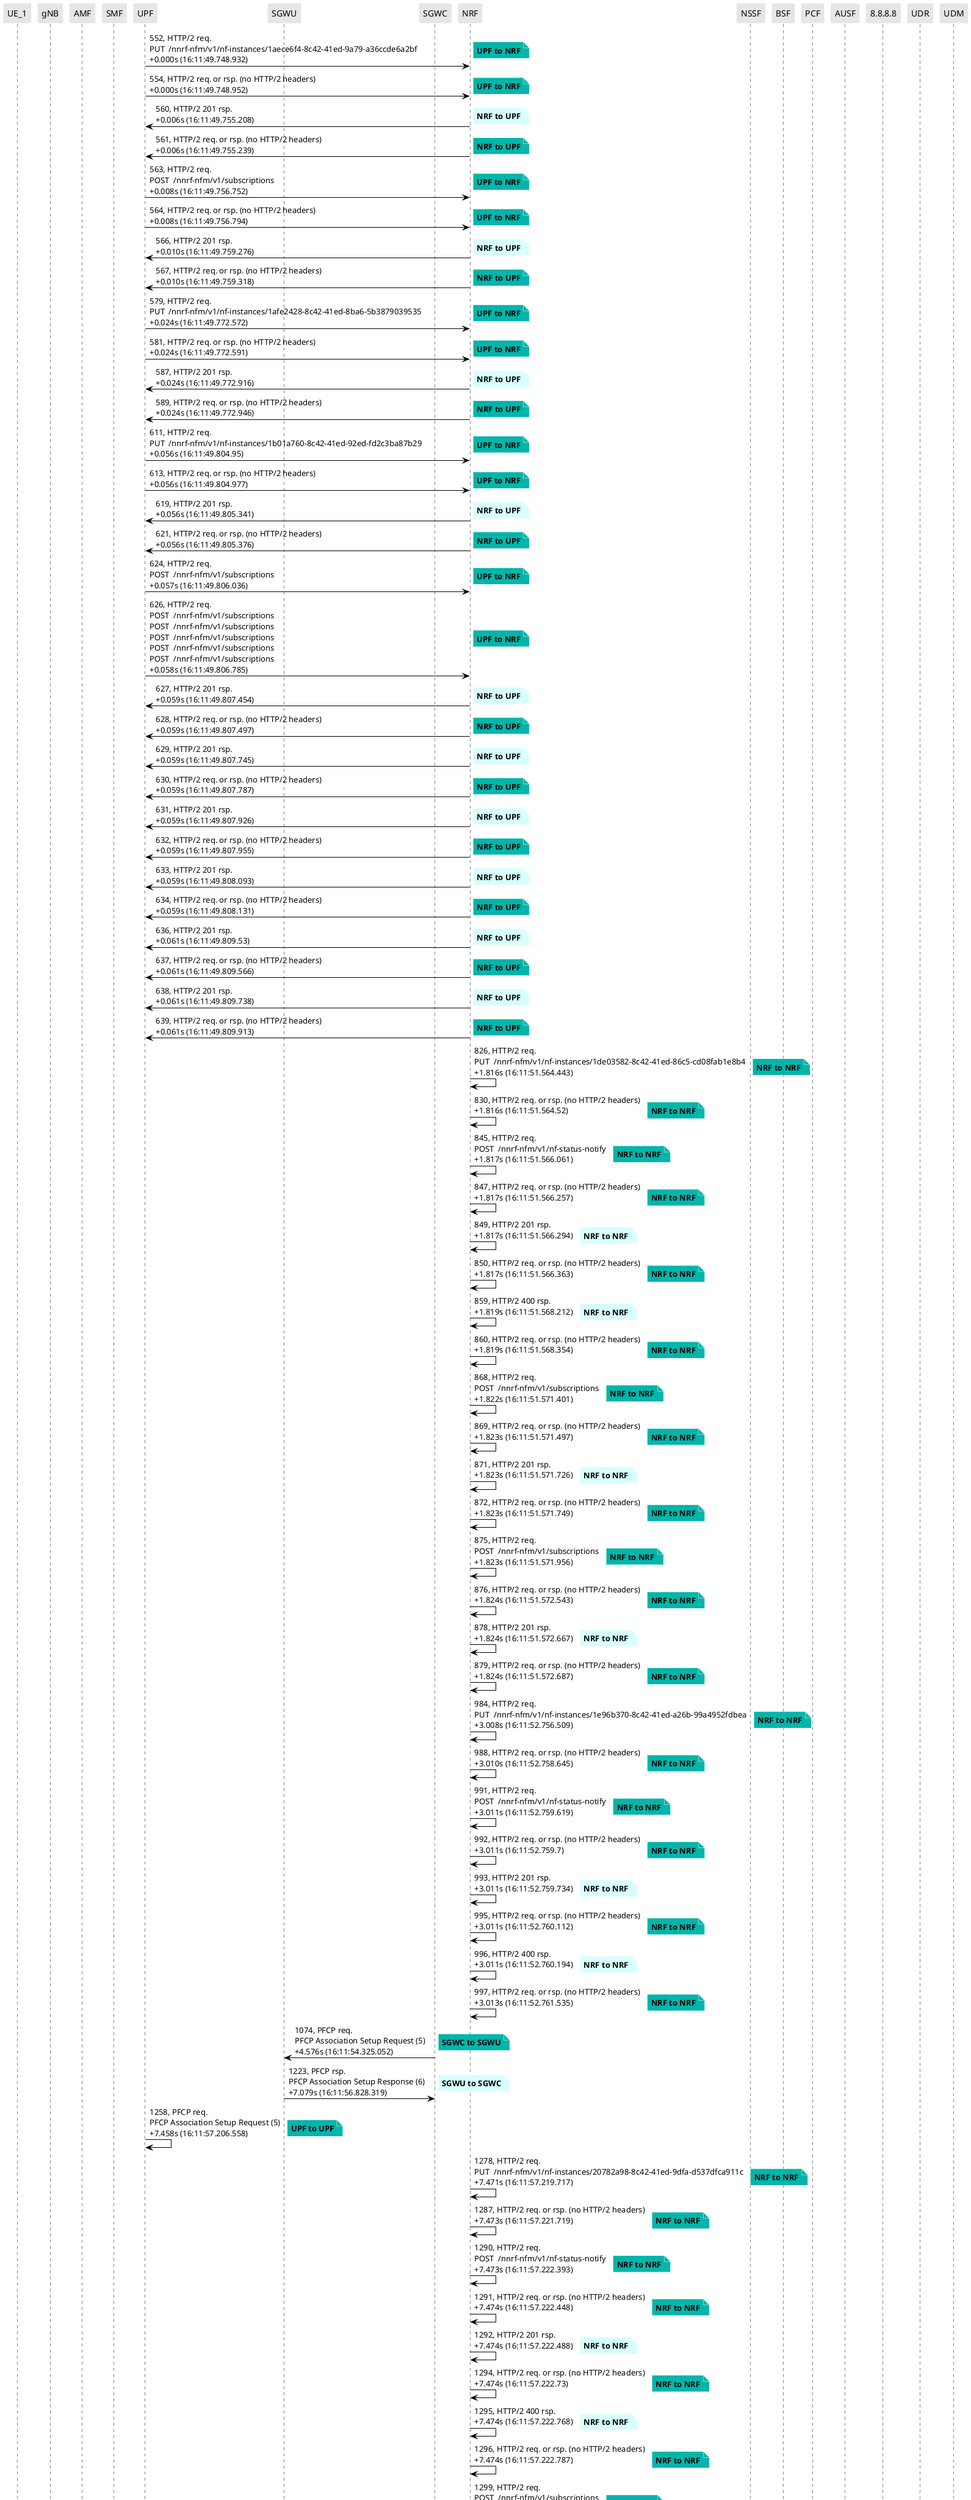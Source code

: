 @startuml
skinparam shadowing false
skinparam NoteBorderColor white
skinparam sequence {
    ArrowColor black
    LifeLineBorderColor black
    LifeLineBackgroundColor black
    ParticipantBorderColor white
    ParticipantBackgroundColor #e6e6e6
}
participant "UE_1"
participant "gNB"
participant "AMF"
participant "SMF"
participant "UPF"
participant "SGWU"
participant "SGWC"
participant "NRF"
participant "NSSF"
participant "BSF"
participant "PCF"
participant "AUSF"
participant "8.8.8.8"
participant "UDR"
participant "UDM"

"UPF" -> "NRF": 552, HTTP/2 req.\nPUT  /nnrf-nfm/v1/nf-instances/1aece6f4-8c42-41ed-9a79-a36ccde6a2bf\n+0.000s (16:11:49.748.932)

note right #03B5AA
**UPF to NRF**
end note

"UPF" -> "NRF": 554, HTTP/2 req. or rsp. (no HTTP/2 headers)\n+0.000s (16:11:49.748.952)

note right #03B5AA
**UPF to NRF**
end note

"NRF" -> "UPF": 560, HTTP/2 201 rsp.\n+0.006s (16:11:49.755.208)

note right #D7FEFC
**NRF to UPF**
end note

"NRF" -> "UPF": 561, HTTP/2 req. or rsp. (no HTTP/2 headers)\n+0.006s (16:11:49.755.239)

note right #03B5AA
**NRF to UPF**
end note

"UPF" -> "NRF": 563, HTTP/2 req.\nPOST  /nnrf-nfm/v1/subscriptions\n+0.008s (16:11:49.756.752)

note right #03B5AA
**UPF to NRF**
end note

"UPF" -> "NRF": 564, HTTP/2 req. or rsp. (no HTTP/2 headers)\n+0.008s (16:11:49.756.794)

note right #03B5AA
**UPF to NRF**
end note

"NRF" -> "UPF": 566, HTTP/2 201 rsp.\n+0.010s (16:11:49.759.276)

note right #D7FEFC
**NRF to UPF**
end note

"NRF" -> "UPF": 567, HTTP/2 req. or rsp. (no HTTP/2 headers)\n+0.010s (16:11:49.759.318)

note right #03B5AA
**NRF to UPF**
end note

"UPF" -> "NRF": 579, HTTP/2 req.\nPUT  /nnrf-nfm/v1/nf-instances/1afe2428-8c42-41ed-8ba6-5b3879039535\n+0.024s (16:11:49.772.572)

note right #03B5AA
**UPF to NRF**
end note

"UPF" -> "NRF": 581, HTTP/2 req. or rsp. (no HTTP/2 headers)\n+0.024s (16:11:49.772.591)

note right #03B5AA
**UPF to NRF**
end note

"NRF" -> "UPF": 587, HTTP/2 201 rsp.\n+0.024s (16:11:49.772.916)

note right #D7FEFC
**NRF to UPF**
end note

"NRF" -> "UPF": 589, HTTP/2 req. or rsp. (no HTTP/2 headers)\n+0.024s (16:11:49.772.946)

note right #03B5AA
**NRF to UPF**
end note

"UPF" -> "NRF": 611, HTTP/2 req.\nPUT  /nnrf-nfm/v1/nf-instances/1b01a760-8c42-41ed-92ed-fd2c3ba87b29\n+0.056s (16:11:49.804.95)

note right #03B5AA
**UPF to NRF**
end note

"UPF" -> "NRF": 613, HTTP/2 req. or rsp. (no HTTP/2 headers)\n+0.056s (16:11:49.804.977)

note right #03B5AA
**UPF to NRF**
end note

"NRF" -> "UPF": 619, HTTP/2 201 rsp.\n+0.056s (16:11:49.805.341)

note right #D7FEFC
**NRF to UPF**
end note

"NRF" -> "UPF": 621, HTTP/2 req. or rsp. (no HTTP/2 headers)\n+0.056s (16:11:49.805.376)

note right #03B5AA
**NRF to UPF**
end note

"UPF" -> "NRF": 624, HTTP/2 req.\nPOST  /nnrf-nfm/v1/subscriptions\n+0.057s (16:11:49.806.036)

note right #03B5AA
**UPF to NRF**
end note

"UPF" -> "NRF": 626, HTTP/2 req.\nPOST  /nnrf-nfm/v1/subscriptions\nPOST  /nnrf-nfm/v1/subscriptions\nPOST  /nnrf-nfm/v1/subscriptions\nPOST  /nnrf-nfm/v1/subscriptions\nPOST  /nnrf-nfm/v1/subscriptions\n+0.058s (16:11:49.806.785)

note right #03B5AA
**UPF to NRF**
end note

"NRF" -> "UPF": 627, HTTP/2 201 rsp.\n+0.059s (16:11:49.807.454)

note right #D7FEFC
**NRF to UPF**
end note

"NRF" -> "UPF": 628, HTTP/2 req. or rsp. (no HTTP/2 headers)\n+0.059s (16:11:49.807.497)

note right #03B5AA
**NRF to UPF**
end note

"NRF" -> "UPF": 629, HTTP/2 201 rsp.\n+0.059s (16:11:49.807.745)

note right #D7FEFC
**NRF to UPF**
end note

"NRF" -> "UPF": 630, HTTP/2 req. or rsp. (no HTTP/2 headers)\n+0.059s (16:11:49.807.787)

note right #03B5AA
**NRF to UPF**
end note

"NRF" -> "UPF": 631, HTTP/2 201 rsp.\n+0.059s (16:11:49.807.926)

note right #D7FEFC
**NRF to UPF**
end note

"NRF" -> "UPF": 632, HTTP/2 req. or rsp. (no HTTP/2 headers)\n+0.059s (16:11:49.807.955)

note right #03B5AA
**NRF to UPF**
end note

"NRF" -> "UPF": 633, HTTP/2 201 rsp.\n+0.059s (16:11:49.808.093)

note right #D7FEFC
**NRF to UPF**
end note

"NRF" -> "UPF": 634, HTTP/2 req. or rsp. (no HTTP/2 headers)\n+0.059s (16:11:49.808.131)

note right #03B5AA
**NRF to UPF**
end note

"NRF" -> "UPF": 636, HTTP/2 201 rsp.\n+0.061s (16:11:49.809.53)

note right #D7FEFC
**NRF to UPF**
end note

"NRF" -> "UPF": 637, HTTP/2 req. or rsp. (no HTTP/2 headers)\n+0.061s (16:11:49.809.566)

note right #03B5AA
**NRF to UPF**
end note

"NRF" -> "UPF": 638, HTTP/2 201 rsp.\n+0.061s (16:11:49.809.738)

note right #D7FEFC
**NRF to UPF**
end note

"NRF" -> "UPF": 639, HTTP/2 req. or rsp. (no HTTP/2 headers)\n+0.061s (16:11:49.809.913)

note right #03B5AA
**NRF to UPF**
end note

"NRF" -> "NRF": 826, HTTP/2 req.\nPUT  /nnrf-nfm/v1/nf-instances/1de03582-8c42-41ed-86c5-cd08fab1e8b4\n+1.816s (16:11:51.564.443)

note right #03B5AA
**NRF to NRF**
end note

"NRF" -> "NRF": 830, HTTP/2 req. or rsp. (no HTTP/2 headers)\n+1.816s (16:11:51.564.52)

note right #03B5AA
**NRF to NRF**
end note

"NRF" -> "NRF": 845, HTTP/2 req.\nPOST  /nnrf-nfm/v1/nf-status-notify\n+1.817s (16:11:51.566.061)

note right #03B5AA
**NRF to NRF**
end note

"NRF" -> "NRF": 847, HTTP/2 req. or rsp. (no HTTP/2 headers)\n+1.817s (16:11:51.566.257)

note right #03B5AA
**NRF to NRF**
end note

"NRF" -> "NRF": 849, HTTP/2 201 rsp.\n+1.817s (16:11:51.566.294)

note right #D7FEFC
**NRF to NRF**
end note

"NRF" -> "NRF": 850, HTTP/2 req. or rsp. (no HTTP/2 headers)\n+1.817s (16:11:51.566.363)

note right #03B5AA
**NRF to NRF**
end note

"NRF" -> "NRF": 859, HTTP/2 400 rsp.\n+1.819s (16:11:51.568.212)

note right #D7FEFC
**NRF to NRF**
end note

"NRF" -> "NRF": 860, HTTP/2 req. or rsp. (no HTTP/2 headers)\n+1.819s (16:11:51.568.354)

note right #03B5AA
**NRF to NRF**
end note

"NRF" -> "NRF": 868, HTTP/2 req.\nPOST  /nnrf-nfm/v1/subscriptions\n+1.822s (16:11:51.571.401)

note right #03B5AA
**NRF to NRF**
end note

"NRF" -> "NRF": 869, HTTP/2 req. or rsp. (no HTTP/2 headers)\n+1.823s (16:11:51.571.497)

note right #03B5AA
**NRF to NRF**
end note

"NRF" -> "NRF": 871, HTTP/2 201 rsp.\n+1.823s (16:11:51.571.726)

note right #D7FEFC
**NRF to NRF**
end note

"NRF" -> "NRF": 872, HTTP/2 req. or rsp. (no HTTP/2 headers)\n+1.823s (16:11:51.571.749)

note right #03B5AA
**NRF to NRF**
end note

"NRF" -> "NRF": 875, HTTP/2 req.\nPOST  /nnrf-nfm/v1/subscriptions\n+1.823s (16:11:51.571.956)

note right #03B5AA
**NRF to NRF**
end note

"NRF" -> "NRF": 876, HTTP/2 req. or rsp. (no HTTP/2 headers)\n+1.824s (16:11:51.572.543)

note right #03B5AA
**NRF to NRF**
end note

"NRF" -> "NRF": 878, HTTP/2 201 rsp.\n+1.824s (16:11:51.572.667)

note right #D7FEFC
**NRF to NRF**
end note

"NRF" -> "NRF": 879, HTTP/2 req. or rsp. (no HTTP/2 headers)\n+1.824s (16:11:51.572.687)

note right #03B5AA
**NRF to NRF**
end note

"NRF" -> "NRF": 984, HTTP/2 req.\nPUT  /nnrf-nfm/v1/nf-instances/1e96b370-8c42-41ed-a26b-99a4952fdbea\n+3.008s (16:11:52.756.509)

note right #03B5AA
**NRF to NRF**
end note

"NRF" -> "NRF": 988, HTTP/2 req. or rsp. (no HTTP/2 headers)\n+3.010s (16:11:52.758.645)

note right #03B5AA
**NRF to NRF**
end note

"NRF" -> "NRF": 991, HTTP/2 req.\nPOST  /nnrf-nfm/v1/nf-status-notify\n+3.011s (16:11:52.759.619)

note right #03B5AA
**NRF to NRF**
end note

"NRF" -> "NRF": 992, HTTP/2 req. or rsp. (no HTTP/2 headers)\n+3.011s (16:11:52.759.7)

note right #03B5AA
**NRF to NRF**
end note

"NRF" -> "NRF": 993, HTTP/2 201 rsp.\n+3.011s (16:11:52.759.734)

note right #D7FEFC
**NRF to NRF**
end note

"NRF" -> "NRF": 995, HTTP/2 req. or rsp. (no HTTP/2 headers)\n+3.011s (16:11:52.760.112)

note right #03B5AA
**NRF to NRF**
end note

"NRF" -> "NRF": 996, HTTP/2 400 rsp.\n+3.011s (16:11:52.760.194)

note right #D7FEFC
**NRF to NRF**
end note

"NRF" -> "NRF": 997, HTTP/2 req. or rsp. (no HTTP/2 headers)\n+3.013s (16:11:52.761.535)

note right #03B5AA
**NRF to NRF**
end note

"SGWC" -> "SGWU": 1074, PFCP req.\nPFCP Association Setup Request (5)\n+4.576s (16:11:54.325.052)

note right #03B5AA
**SGWC to SGWU**
end note

"SGWU" -> "SGWC": 1223, PFCP rsp.\nPFCP Association Setup Response (6)\n+7.079s (16:11:56.828.319)

note right #D7FEFC
**SGWU to SGWC**
end note

"UPF" -> "UPF": 1258, PFCP req.\nPFCP Association Setup Request (5)\n+7.458s (16:11:57.206.558)

note right #03B5AA
**UPF to UPF**
end note

"NRF" -> "NRF": 1278, HTTP/2 req.\nPUT  /nnrf-nfm/v1/nf-instances/20782a98-8c42-41ed-9dfa-d537dfca911c\n+7.471s (16:11:57.219.717)

note right #03B5AA
**NRF to NRF**
end note

"NRF" -> "NRF": 1287, HTTP/2 req. or rsp. (no HTTP/2 headers)\n+7.473s (16:11:57.221.719)

note right #03B5AA
**NRF to NRF**
end note

"NRF" -> "NRF": 1290, HTTP/2 req.\nPOST  /nnrf-nfm/v1/nf-status-notify\n+7.473s (16:11:57.222.393)

note right #03B5AA
**NRF to NRF**
end note

"NRF" -> "NRF": 1291, HTTP/2 req. or rsp. (no HTTP/2 headers)\n+7.474s (16:11:57.222.448)

note right #03B5AA
**NRF to NRF**
end note

"NRF" -> "NRF": 1292, HTTP/2 201 rsp.\n+7.474s (16:11:57.222.488)

note right #D7FEFC
**NRF to NRF**
end note

"NRF" -> "NRF": 1294, HTTP/2 req. or rsp. (no HTTP/2 headers)\n+7.474s (16:11:57.222.73)

note right #03B5AA
**NRF to NRF**
end note

"NRF" -> "NRF": 1295, HTTP/2 400 rsp.\n+7.474s (16:11:57.222.768)

note right #D7FEFC
**NRF to NRF**
end note

"NRF" -> "NRF": 1296, HTTP/2 req. or rsp. (no HTTP/2 headers)\n+7.474s (16:11:57.222.787)

note right #03B5AA
**NRF to NRF**
end note

"NRF" -> "NRF": 1299, HTTP/2 req.\nPOST  /nnrf-nfm/v1/subscriptions\n+7.475s (16:11:57.224.411)

note right #03B5AA
**NRF to NRF**
end note

"NRF" -> "NRF": 1300, HTTP/2 req. or rsp. (no HTTP/2 headers)\n+7.476s (16:11:57.225.219)

note right #03B5AA
**NRF to NRF**
end note

"NRF" -> "NRF": 1302, HTTP/2 201 rsp.\n+7.477s (16:11:57.225.46)

note right #D7FEFC
**NRF to NRF**
end note

"NRF" -> "NRF": 1303, HTTP/2 req. or rsp. (no HTTP/2 headers)\n+7.477s (16:11:57.225.482)

note right #03B5AA
**NRF to NRF**
end note

"NRF" -> "NRF": 1304, HTTP/2 req.\nPOST  /nnrf-nfm/v1/subscriptions\n+7.478s (16:11:57.226.689)

note right #03B5AA
**NRF to NRF**
end note

"NRF" -> "NRF": 1305, HTTP/2 req. or rsp. (no HTTP/2 headers)\n+7.478s (16:11:57.226.791)

note right #03B5AA
**NRF to NRF**
end note

"NRF" -> "NRF": 1307, HTTP/2 201 rsp.\n+7.478s (16:11:57.226.891)

note right #D7FEFC
**NRF to NRF**
end note

"NRF" -> "NRF": 1308, HTTP/2 req. or rsp. (no HTTP/2 headers)\n+7.478s (16:11:57.226.91)

note right #03B5AA
**NRF to NRF**
end note

"NRF" -> "NRF": 1309, HTTP/2 req.\nPOST  /nnrf-nfm/v1/subscriptions\n+7.478s (16:11:57.227.035)

note right #03B5AA
**NRF to NRF**
end note

"NRF" -> "NRF": 1310, HTTP/2 req. or rsp. (no HTTP/2 headers)\n+7.478s (16:11:57.227.082)

note right #03B5AA
**NRF to NRF**
end note

"NRF" -> "NRF": 1312, HTTP/2 201 rsp.\n+7.478s (16:11:57.227.155)

note right #D7FEFC
**NRF to NRF**
end note

"NRF" -> "NRF": 1313, HTTP/2 req. or rsp. (no HTTP/2 headers)\n+7.478s (16:11:57.227.173)

note right #03B5AA
**NRF to NRF**
end note

"NRF" -> "NRF": 1473, HTTP/2 req.\nPUT  /nnrf-nfm/v1/nf-instances/224c826a-8c42-41ed-bfe0-13f6e30cb1d5\n+9.210s (16:11:58.959.29)

note right #03B5AA
**NRF to NRF**
end note

"NRF" -> "NRF": 1477, HTTP/2 req. or rsp. (no HTTP/2 headers)\n+9.210s (16:11:58.959.371)

note right #03B5AA
**NRF to NRF**
end note

"NRF" -> "NRF": 1480, HTTP/2 req.\nPOST  /nnrf-nfm/v1/nf-status-notify\n+9.211s (16:11:58.960.102)

note right #03B5AA
**NRF to NRF**
end note

"NRF" -> "NRF": 1481, HTTP/2 req. or rsp. (no HTTP/2 headers)\n+9.211s (16:11:58.960.163)

note right #03B5AA
**NRF to NRF**
end note

"NRF" -> "NRF": 1482, HTTP/2 req.\nPOST  /nnrf-nfm/v1/nf-status-notify\n+9.216s (16:11:58.964.577)

note right #03B5AA
**NRF to NRF**
end note

"NRF" -> "NRF": 1483, HTTP/2 req. or rsp. (no HTTP/2 headers)\n+9.216s (16:11:58.964.869)

note right #03B5AA
**NRF to NRF**
end note

"NRF" -> "NRF": 1484, HTTP/2 req.\nPOST  /nnrf-nfm/v1/nf-status-notify\n+9.217s (16:11:58.966.074)

note right #03B5AA
**NRF to NRF**
end note

"NRF" -> "NRF": 1485, HTTP/2 req. or rsp. (no HTTP/2 headers)\n+9.217s (16:11:58.966.168)

note right #03B5AA
**NRF to NRF**
end note

"NRF" -> "NRF": 1486, HTTP/2 req.\nPOST  /nnrf-nfm/v1/nf-status-notify\n+9.222s (16:11:58.971.408)

note right #03B5AA
**NRF to NRF**
end note

"NRF" -> "NRF": 1487, HTTP/2 req. or rsp. (no HTTP/2 headers)\n+9.223s (16:11:58.971.458)

note right #03B5AA
**NRF to NRF**
end note

"NRF" -> "NRF": 1489, HTTP/2 req. or rsp. (no HTTP/2 headers)\n+9.236s (16:11:58.984.91)

note right #03B5AA
**NRF to NRF**
end note

"NRF" -> "NRF": 1491, HTTP/2 201 rsp.\n+9.237s (16:11:58.985.62)

note right #D7FEFC
**NRF to NRF**
end note

"NRF" -> "NRF": 1495, HTTP/2 req. or rsp. (no HTTP/2 headers)\n+9.273s (16:11:59.21.599)

note right #03B5AA
**NRF to NRF**
end note

"NRF" -> "NRF": 1496, HTTP/2 req.\nPOST  /nnrf-nfm/v1/subscriptions\n+9.274s (16:11:59.22.639)

note right #03B5AA
**NRF to NRF**
end note

"NRF" -> "NRF": 1497, HTTP/2 req. or rsp. (no HTTP/2 headers)\n+9.274s (16:11:59.22.681)

note right #03B5AA
**NRF to NRF**
end note

"NRF" -> "NRF": 1498, HTTP/2 400 rsp.\n+9.275s (16:11:59.23.878)

note right #D7FEFC
**NRF to NRF**
end note

"NRF" -> "NRF": 1500, HTTP/2 req. or rsp. (no HTTP/2 headers)\n+9.275s (16:11:59.23.965)

note right #03B5AA
**NRF to NRF**
end note

"NRF" -> "NRF": 1502, HTTP/2 201 rsp.\n+9.289s (16:11:59.37.557)

note right #D7FEFC
**NRF to NRF**
end note

"NRF" -> "NRF": 1503, HTTP/2 400 rsp.\n+9.289s (16:11:59.37.707)

note right #D7FEFC
**NRF to NRF**
end note

"NRF" -> "NRF": 1504, HTTP/2 req. or rsp. (no HTTP/2 headers)\n+9.289s (16:11:59.37.735)

note right #03B5AA
**NRF to NRF**
end note

"NRF" -> "NRF": 1506, HTTP/2 req. or rsp. (no HTTP/2 headers)\n+9.289s (16:11:59.38.111)

note right #03B5AA
**NRF to NRF**
end note

"NRF" -> "NRF": 1508, HTTP/2 400 rsp.\n+9.292s (16:11:59.40.68)

note right #D7FEFC
**NRF to NRF**
end note

"NRF" -> "NRF": 1509, HTTP/2 req. or rsp. (no HTTP/2 headers)\n+9.292s (16:11:59.40.732)

note right #03B5AA
**NRF to NRF**
end note

@enduml
